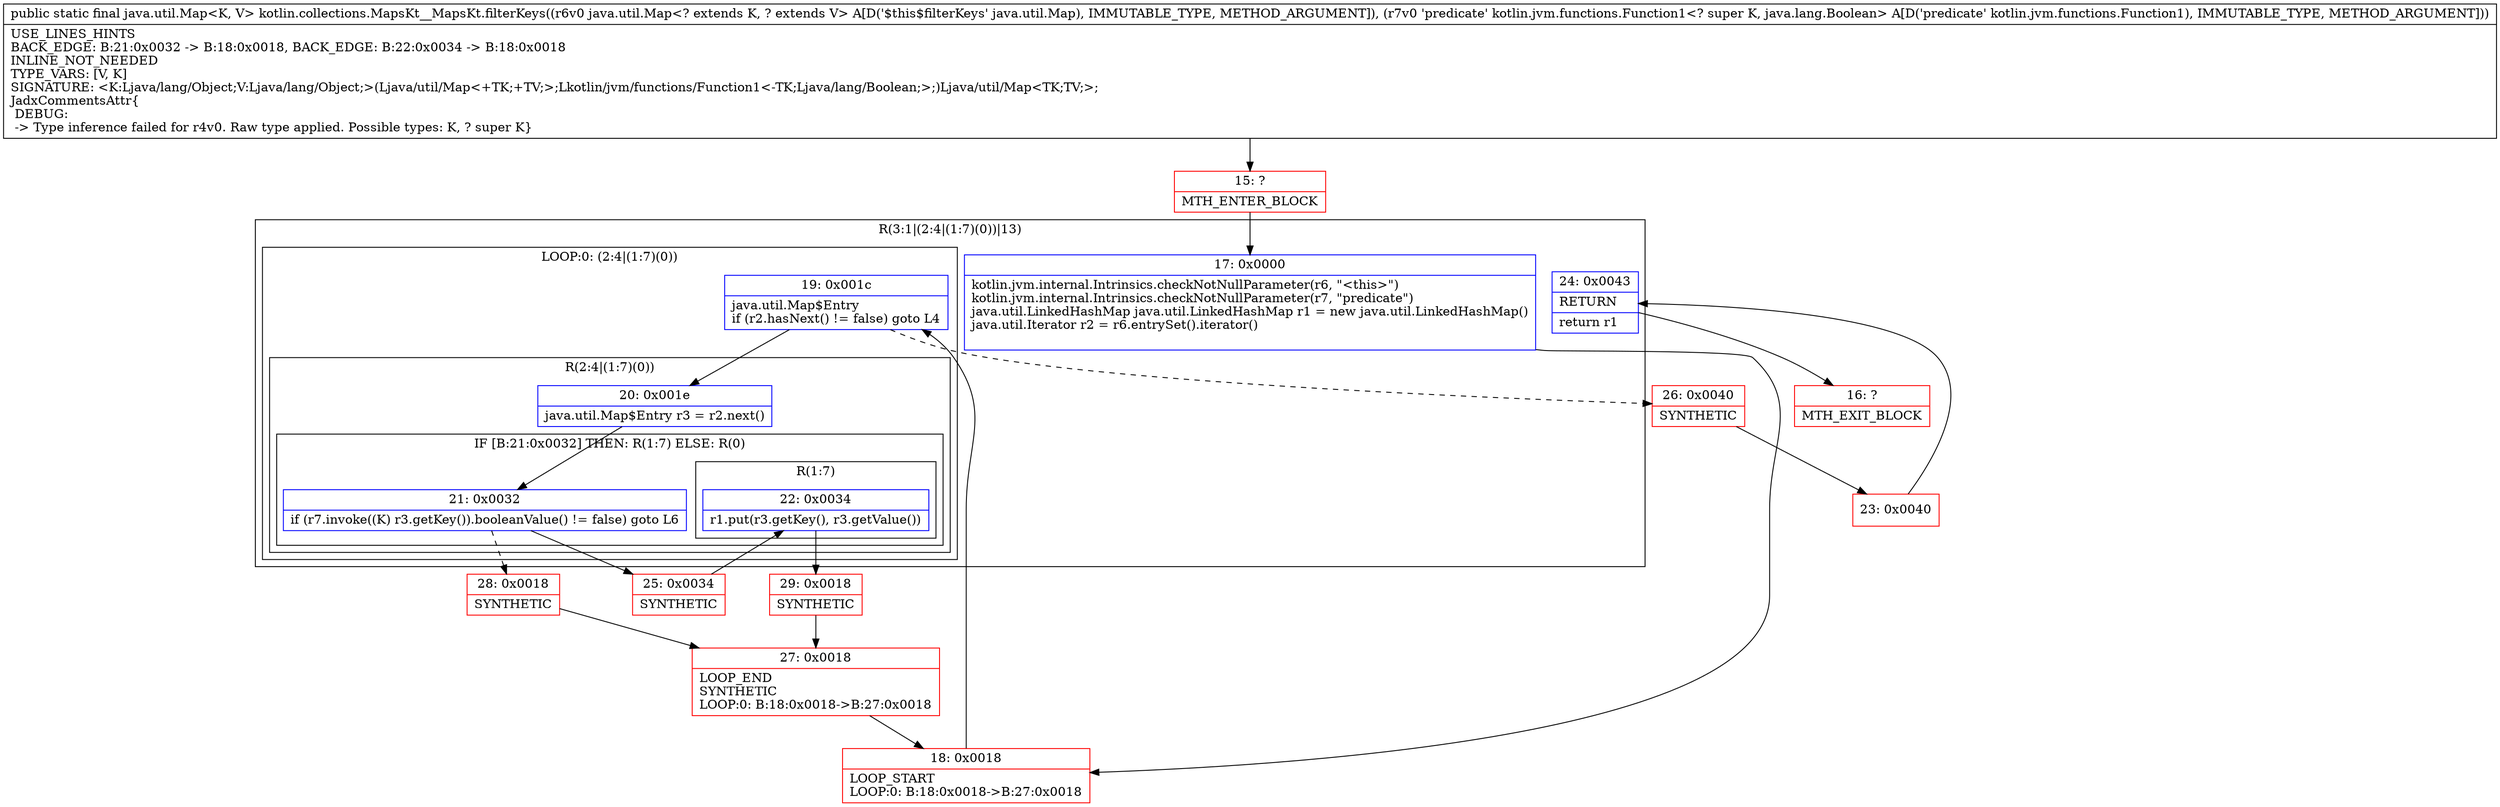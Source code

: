 digraph "CFG forkotlin.collections.MapsKt__MapsKt.filterKeys(Ljava\/util\/Map;Lkotlin\/jvm\/functions\/Function1;)Ljava\/util\/Map;" {
subgraph cluster_Region_1484962317 {
label = "R(3:1|(2:4|(1:7)(0))|13)";
node [shape=record,color=blue];
Node_17 [shape=record,label="{17\:\ 0x0000|kotlin.jvm.internal.Intrinsics.checkNotNullParameter(r6, \"\<this\>\")\lkotlin.jvm.internal.Intrinsics.checkNotNullParameter(r7, \"predicate\")\ljava.util.LinkedHashMap java.util.LinkedHashMap r1 = new java.util.LinkedHashMap()\ljava.util.Iterator r2 = r6.entrySet().iterator()\l\l}"];
subgraph cluster_LoopRegion_576886265 {
label = "LOOP:0: (2:4|(1:7)(0))";
node [shape=record,color=blue];
Node_19 [shape=record,label="{19\:\ 0x001c|java.util.Map$Entry \lif (r2.hasNext() != false) goto L4\l}"];
subgraph cluster_Region_639933720 {
label = "R(2:4|(1:7)(0))";
node [shape=record,color=blue];
Node_20 [shape=record,label="{20\:\ 0x001e|java.util.Map$Entry r3 = r2.next()\l}"];
subgraph cluster_IfRegion_1821410269 {
label = "IF [B:21:0x0032] THEN: R(1:7) ELSE: R(0)";
node [shape=record,color=blue];
Node_21 [shape=record,label="{21\:\ 0x0032|if (r7.invoke((K) r3.getKey()).booleanValue() != false) goto L6\l}"];
subgraph cluster_Region_215740891 {
label = "R(1:7)";
node [shape=record,color=blue];
Node_22 [shape=record,label="{22\:\ 0x0034|r1.put(r3.getKey(), r3.getValue())\l}"];
}
subgraph cluster_Region_1314147513 {
label = "R(0)";
node [shape=record,color=blue];
}
}
}
}
Node_24 [shape=record,label="{24\:\ 0x0043|RETURN\l|return r1\l}"];
}
Node_15 [shape=record,color=red,label="{15\:\ ?|MTH_ENTER_BLOCK\l}"];
Node_18 [shape=record,color=red,label="{18\:\ 0x0018|LOOP_START\lLOOP:0: B:18:0x0018\-\>B:27:0x0018\l}"];
Node_25 [shape=record,color=red,label="{25\:\ 0x0034|SYNTHETIC\l}"];
Node_29 [shape=record,color=red,label="{29\:\ 0x0018|SYNTHETIC\l}"];
Node_27 [shape=record,color=red,label="{27\:\ 0x0018|LOOP_END\lSYNTHETIC\lLOOP:0: B:18:0x0018\-\>B:27:0x0018\l}"];
Node_28 [shape=record,color=red,label="{28\:\ 0x0018|SYNTHETIC\l}"];
Node_26 [shape=record,color=red,label="{26\:\ 0x0040|SYNTHETIC\l}"];
Node_23 [shape=record,color=red,label="{23\:\ 0x0040}"];
Node_16 [shape=record,color=red,label="{16\:\ ?|MTH_EXIT_BLOCK\l}"];
MethodNode[shape=record,label="{public static final java.util.Map\<K, V\> kotlin.collections.MapsKt__MapsKt.filterKeys((r6v0 java.util.Map\<? extends K, ? extends V\> A[D('$this$filterKeys' java.util.Map), IMMUTABLE_TYPE, METHOD_ARGUMENT]), (r7v0 'predicate' kotlin.jvm.functions.Function1\<? super K, java.lang.Boolean\> A[D('predicate' kotlin.jvm.functions.Function1), IMMUTABLE_TYPE, METHOD_ARGUMENT]))  | USE_LINES_HINTS\lBACK_EDGE: B:21:0x0032 \-\> B:18:0x0018, BACK_EDGE: B:22:0x0034 \-\> B:18:0x0018\lINLINE_NOT_NEEDED\lTYPE_VARS: [V, K]\lSIGNATURE: \<K:Ljava\/lang\/Object;V:Ljava\/lang\/Object;\>(Ljava\/util\/Map\<+TK;+TV;\>;Lkotlin\/jvm\/functions\/Function1\<\-TK;Ljava\/lang\/Boolean;\>;)Ljava\/util\/Map\<TK;TV;\>;\lJadxCommentsAttr\{\l DEBUG: \l \-\> Type inference failed for r4v0. Raw type applied. Possible types: K, ? super K\}\l}"];
MethodNode -> Node_15;Node_17 -> Node_18;
Node_19 -> Node_20;
Node_19 -> Node_26[style=dashed];
Node_20 -> Node_21;
Node_21 -> Node_25;
Node_21 -> Node_28[style=dashed];
Node_22 -> Node_29;
Node_24 -> Node_16;
Node_15 -> Node_17;
Node_18 -> Node_19;
Node_25 -> Node_22;
Node_29 -> Node_27;
Node_27 -> Node_18;
Node_28 -> Node_27;
Node_26 -> Node_23;
Node_23 -> Node_24;
}

